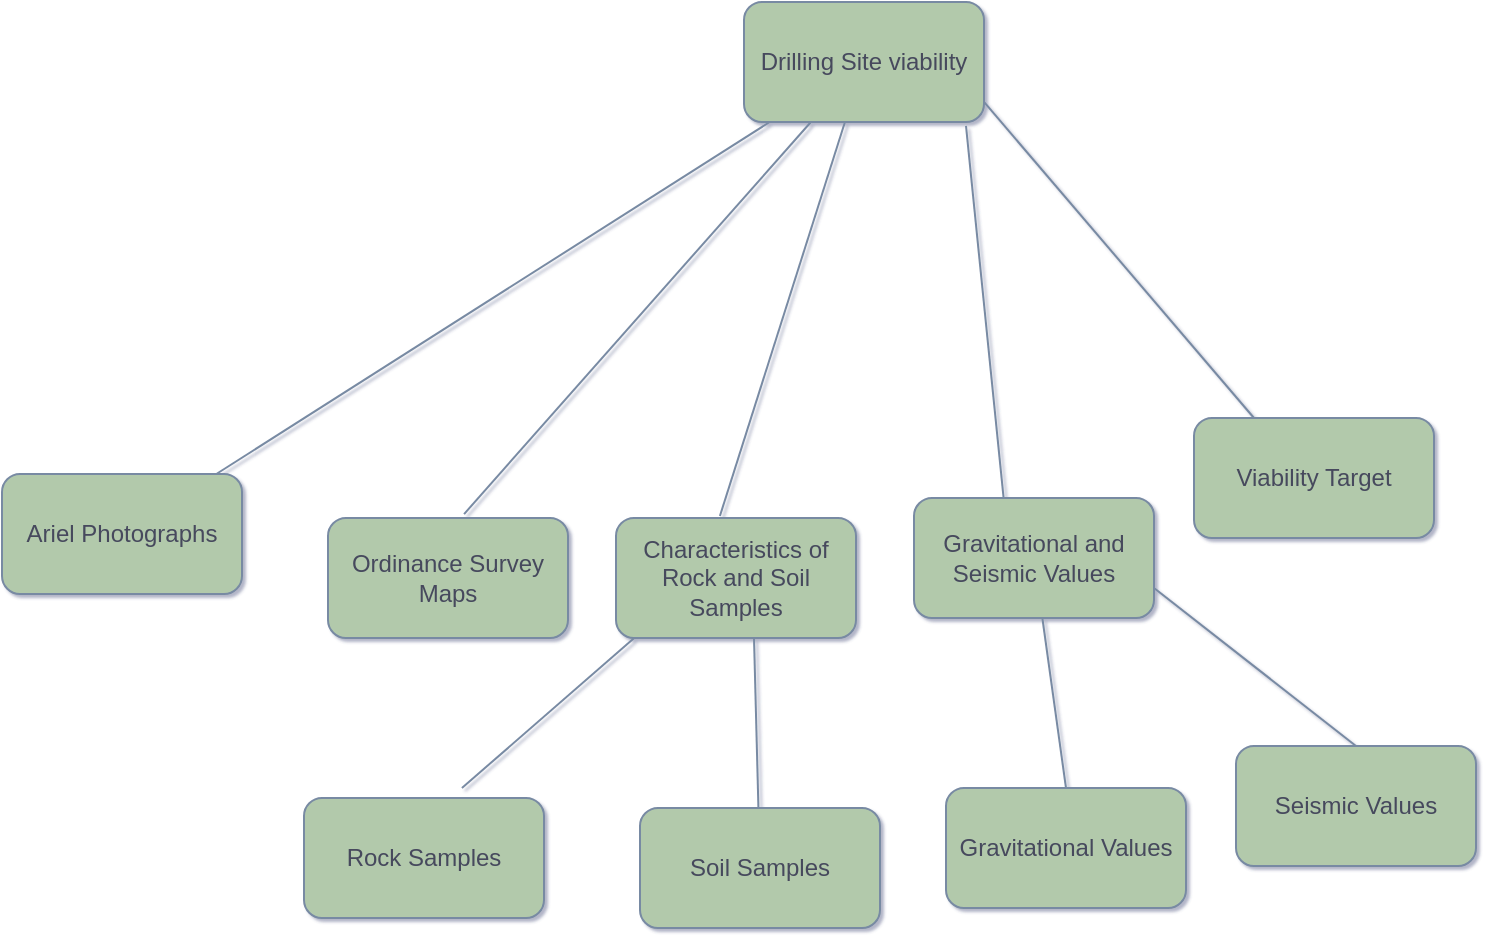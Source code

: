 <mxfile version="20.8.20" type="device"><diagram name="Page-1" id="bJRCjn0gzYcB7avi-cBj"><mxGraphModel dx="880" dy="452" grid="1" gridSize="3" guides="1" tooltips="1" connect="1" arrows="1" fold="1" page="1" pageScale="1" pageWidth="850" pageHeight="1100" background="#ffffff" math="0" shadow="1"><root><mxCell id="0"/><mxCell id="1" parent="0"/><mxCell id="rO3Iu8jGtLvaF6SXFia5-7" value="" style="endArrow=none;html=1;rounded=0;labelBackgroundColor=none;strokeColor=#788AA3;fontColor=default;" edge="1" parent="1" source="rO3Iu8jGtLvaF6SXFia5-21" target="rO3Iu8jGtLvaF6SXFia5-20"><mxGeometry width="50" height="50" relative="1" as="geometry"><mxPoint x="194" y="247.04" as="sourcePoint"/><mxPoint x="373" y="114" as="targetPoint"/></mxGeometry></mxCell><mxCell id="rO3Iu8jGtLvaF6SXFia5-8" value="" style="endArrow=none;html=1;rounded=0;exitX=0.567;exitY=0.013;exitDx=0;exitDy=0;exitPerimeter=0;labelBackgroundColor=none;strokeColor=#788AA3;fontColor=default;" edge="1" parent="1" target="rO3Iu8jGtLvaF6SXFia5-20"><mxGeometry width="50" height="50" relative="1" as="geometry"><mxPoint x="361.04" y="271.04" as="sourcePoint"/><mxPoint x="400" y="118" as="targetPoint"/></mxGeometry></mxCell><mxCell id="rO3Iu8jGtLvaF6SXFia5-9" value="" style="endArrow=none;html=1;rounded=0;exitX=0.925;exitY=1.033;exitDx=0;exitDy=0;exitPerimeter=0;labelBackgroundColor=none;strokeColor=#788AA3;fontColor=default;entryX=0.375;entryY=0.033;entryDx=0;entryDy=0;entryPerimeter=0;" edge="1" parent="1" source="rO3Iu8jGtLvaF6SXFia5-20" target="rO3Iu8jGtLvaF6SXFia5-23"><mxGeometry width="50" height="50" relative="1" as="geometry"><mxPoint x="457.96" y="96" as="sourcePoint"/><mxPoint x="621.484" y="261.823" as="targetPoint"/></mxGeometry></mxCell><mxCell id="rO3Iu8jGtLvaF6SXFia5-10" value="" style="endArrow=none;html=1;rounded=0;exitX=0.433;exitY=-0.017;exitDx=0;exitDy=0;exitPerimeter=0;labelBackgroundColor=none;strokeColor=#788AA3;fontColor=default;" edge="1" parent="1" source="rO3Iu8jGtLvaF6SXFia5-22" target="rO3Iu8jGtLvaF6SXFia5-20"><mxGeometry width="50" height="50" relative="1" as="geometry"><mxPoint x="488.04" y="274" as="sourcePoint"/><mxPoint x="442.426" y="106.284" as="targetPoint"/></mxGeometry></mxCell><mxCell id="rO3Iu8jGtLvaF6SXFia5-11" value="" style="endArrow=none;html=1;rounded=0;entryX=0.25;entryY=0;entryDx=0;entryDy=0;exitX=1;exitY=0.833;exitDx=0;exitDy=0;labelBackgroundColor=none;strokeColor=#788AA3;fontColor=default;exitPerimeter=0;" edge="1" parent="1" source="rO3Iu8jGtLvaF6SXFia5-20" target="rO3Iu8jGtLvaF6SXFia5-25"><mxGeometry width="50" height="50" relative="1" as="geometry"><mxPoint x="460" y="78" as="sourcePoint"/><mxPoint x="726.04" y="211.04" as="targetPoint"/></mxGeometry></mxCell><mxCell id="rO3Iu8jGtLvaF6SXFia5-16" value="" style="endArrow=none;html=1;rounded=0;entryX=0;entryY=0.688;entryDx=0;entryDy=0;entryPerimeter=0;exitX=0.283;exitY=0.025;exitDx=0;exitDy=0;exitPerimeter=0;labelBackgroundColor=none;strokeColor=#788AA3;fontColor=default;" edge="1" parent="1"><mxGeometry width="50" height="50" relative="1" as="geometry"><mxPoint x="359.96" y="408" as="sourcePoint"/><mxPoint x="453" y="327.04" as="targetPoint"/></mxGeometry></mxCell><mxCell id="rO3Iu8jGtLvaF6SXFia5-17" value="" style="endArrow=none;html=1;rounded=0;entryX=0.575;entryY=1;entryDx=0;entryDy=0;entryPerimeter=0;labelBackgroundColor=none;strokeColor=#788AA3;fontColor=default;" edge="1" parent="1" source="rO3Iu8jGtLvaF6SXFia5-27" target="rO3Iu8jGtLvaF6SXFia5-22"><mxGeometry width="50" height="50" relative="1" as="geometry"><mxPoint x="510.96" y="412" as="sourcePoint"/><mxPoint x="507" y="351.04" as="targetPoint"/></mxGeometry></mxCell><mxCell id="rO3Iu8jGtLvaF6SXFia5-18" value="" style="endArrow=none;html=1;rounded=0;exitX=0.5;exitY=0;exitDx=0;exitDy=0;labelBackgroundColor=none;strokeColor=#788AA3;fontColor=default;" edge="1" parent="1" source="rO3Iu8jGtLvaF6SXFia5-28" target="rO3Iu8jGtLvaF6SXFia5-23"><mxGeometry width="50" height="50" relative="1" as="geometry"><mxPoint x="657.04" y="400" as="sourcePoint"/><mxPoint x="648.04" y="335" as="targetPoint"/></mxGeometry></mxCell><mxCell id="rO3Iu8jGtLvaF6SXFia5-19" value="" style="endArrow=none;html=1;rounded=0;entryX=0.5;entryY=0;entryDx=0;entryDy=0;exitX=1;exitY=0.75;exitDx=0;exitDy=0;labelBackgroundColor=none;strokeColor=#788AA3;fontColor=default;" edge="1" parent="1" source="rO3Iu8jGtLvaF6SXFia5-23" target="rO3Iu8jGtLvaF6SXFia5-29"><mxGeometry width="50" height="50" relative="1" as="geometry"><mxPoint x="697.426" y="323.284" as="sourcePoint"/><mxPoint x="786.574" y="378.716" as="targetPoint"/></mxGeometry></mxCell><mxCell id="rO3Iu8jGtLvaF6SXFia5-20" value="Drilling Site viability" style="rounded=1;whiteSpace=wrap;html=1;strokeColor=#788AA3;fontColor=#46495D;fillColor=#B2C9AB;labelBackgroundColor=none;" vertex="1" parent="1"><mxGeometry x="501" y="15" width="120" height="60" as="geometry"/></mxCell><mxCell id="rO3Iu8jGtLvaF6SXFia5-21" value="Ariel Photographs" style="rounded=1;whiteSpace=wrap;html=1;strokeColor=#788AA3;fontColor=#46495D;fillColor=#B2C9AB;labelBackgroundColor=none;" vertex="1" parent="1"><mxGeometry x="130" y="251" width="120" height="60" as="geometry"/></mxCell><mxCell id="rO3Iu8jGtLvaF6SXFia5-22" value="Characteristics of Rock and Soil Samples" style="rounded=1;whiteSpace=wrap;html=1;strokeColor=#788AA3;fontColor=#46495D;fillColor=#B2C9AB;labelBackgroundColor=none;" vertex="1" parent="1"><mxGeometry x="437" y="273" width="120" height="60" as="geometry"/></mxCell><mxCell id="rO3Iu8jGtLvaF6SXFia5-23" value="Gravitational and Seismic Values" style="rounded=1;whiteSpace=wrap;html=1;strokeColor=#788AA3;fontColor=#46495D;fillColor=#B2C9AB;labelBackgroundColor=none;" vertex="1" parent="1"><mxGeometry x="586" y="263" width="120" height="60" as="geometry"/></mxCell><mxCell id="rO3Iu8jGtLvaF6SXFia5-24" value="Ordinance Survey Maps" style="rounded=1;whiteSpace=wrap;html=1;strokeColor=#788AA3;fontColor=#46495D;fillColor=#B2C9AB;labelBackgroundColor=none;" vertex="1" parent="1"><mxGeometry x="293" y="273" width="120" height="60" as="geometry"/></mxCell><mxCell id="rO3Iu8jGtLvaF6SXFia5-25" value="Viability Target" style="rounded=1;whiteSpace=wrap;html=1;strokeColor=#788AA3;fontColor=#46495D;fillColor=#B2C9AB;labelBackgroundColor=none;" vertex="1" parent="1"><mxGeometry x="726" y="223" width="120" height="60" as="geometry"/></mxCell><mxCell id="rO3Iu8jGtLvaF6SXFia5-26" value="Rock Samples" style="rounded=1;whiteSpace=wrap;html=1;strokeColor=#788AA3;fontColor=#46495D;fillColor=#B2C9AB;labelBackgroundColor=none;" vertex="1" parent="1"><mxGeometry x="281" y="413" width="120" height="60" as="geometry"/></mxCell><mxCell id="rO3Iu8jGtLvaF6SXFia5-27" value="Soil Samples" style="rounded=1;whiteSpace=wrap;html=1;strokeColor=#788AA3;fontColor=#46495D;fillColor=#B2C9AB;labelBackgroundColor=none;" vertex="1" parent="1"><mxGeometry x="449" y="418" width="120" height="60" as="geometry"/></mxCell><mxCell id="rO3Iu8jGtLvaF6SXFia5-28" value="Gravitational Values" style="rounded=1;whiteSpace=wrap;html=1;strokeColor=#788AA3;fontColor=#46495D;fillColor=#B2C9AB;labelBackgroundColor=none;" vertex="1" parent="1"><mxGeometry x="602" y="408" width="120" height="60" as="geometry"/></mxCell><mxCell id="rO3Iu8jGtLvaF6SXFia5-29" value="Seismic Values" style="rounded=1;whiteSpace=wrap;html=1;strokeColor=#788AA3;fontColor=#46495D;fillColor=#B2C9AB;labelBackgroundColor=none;" vertex="1" parent="1"><mxGeometry x="747" y="387" width="120" height="60" as="geometry"/></mxCell></root></mxGraphModel></diagram></mxfile>